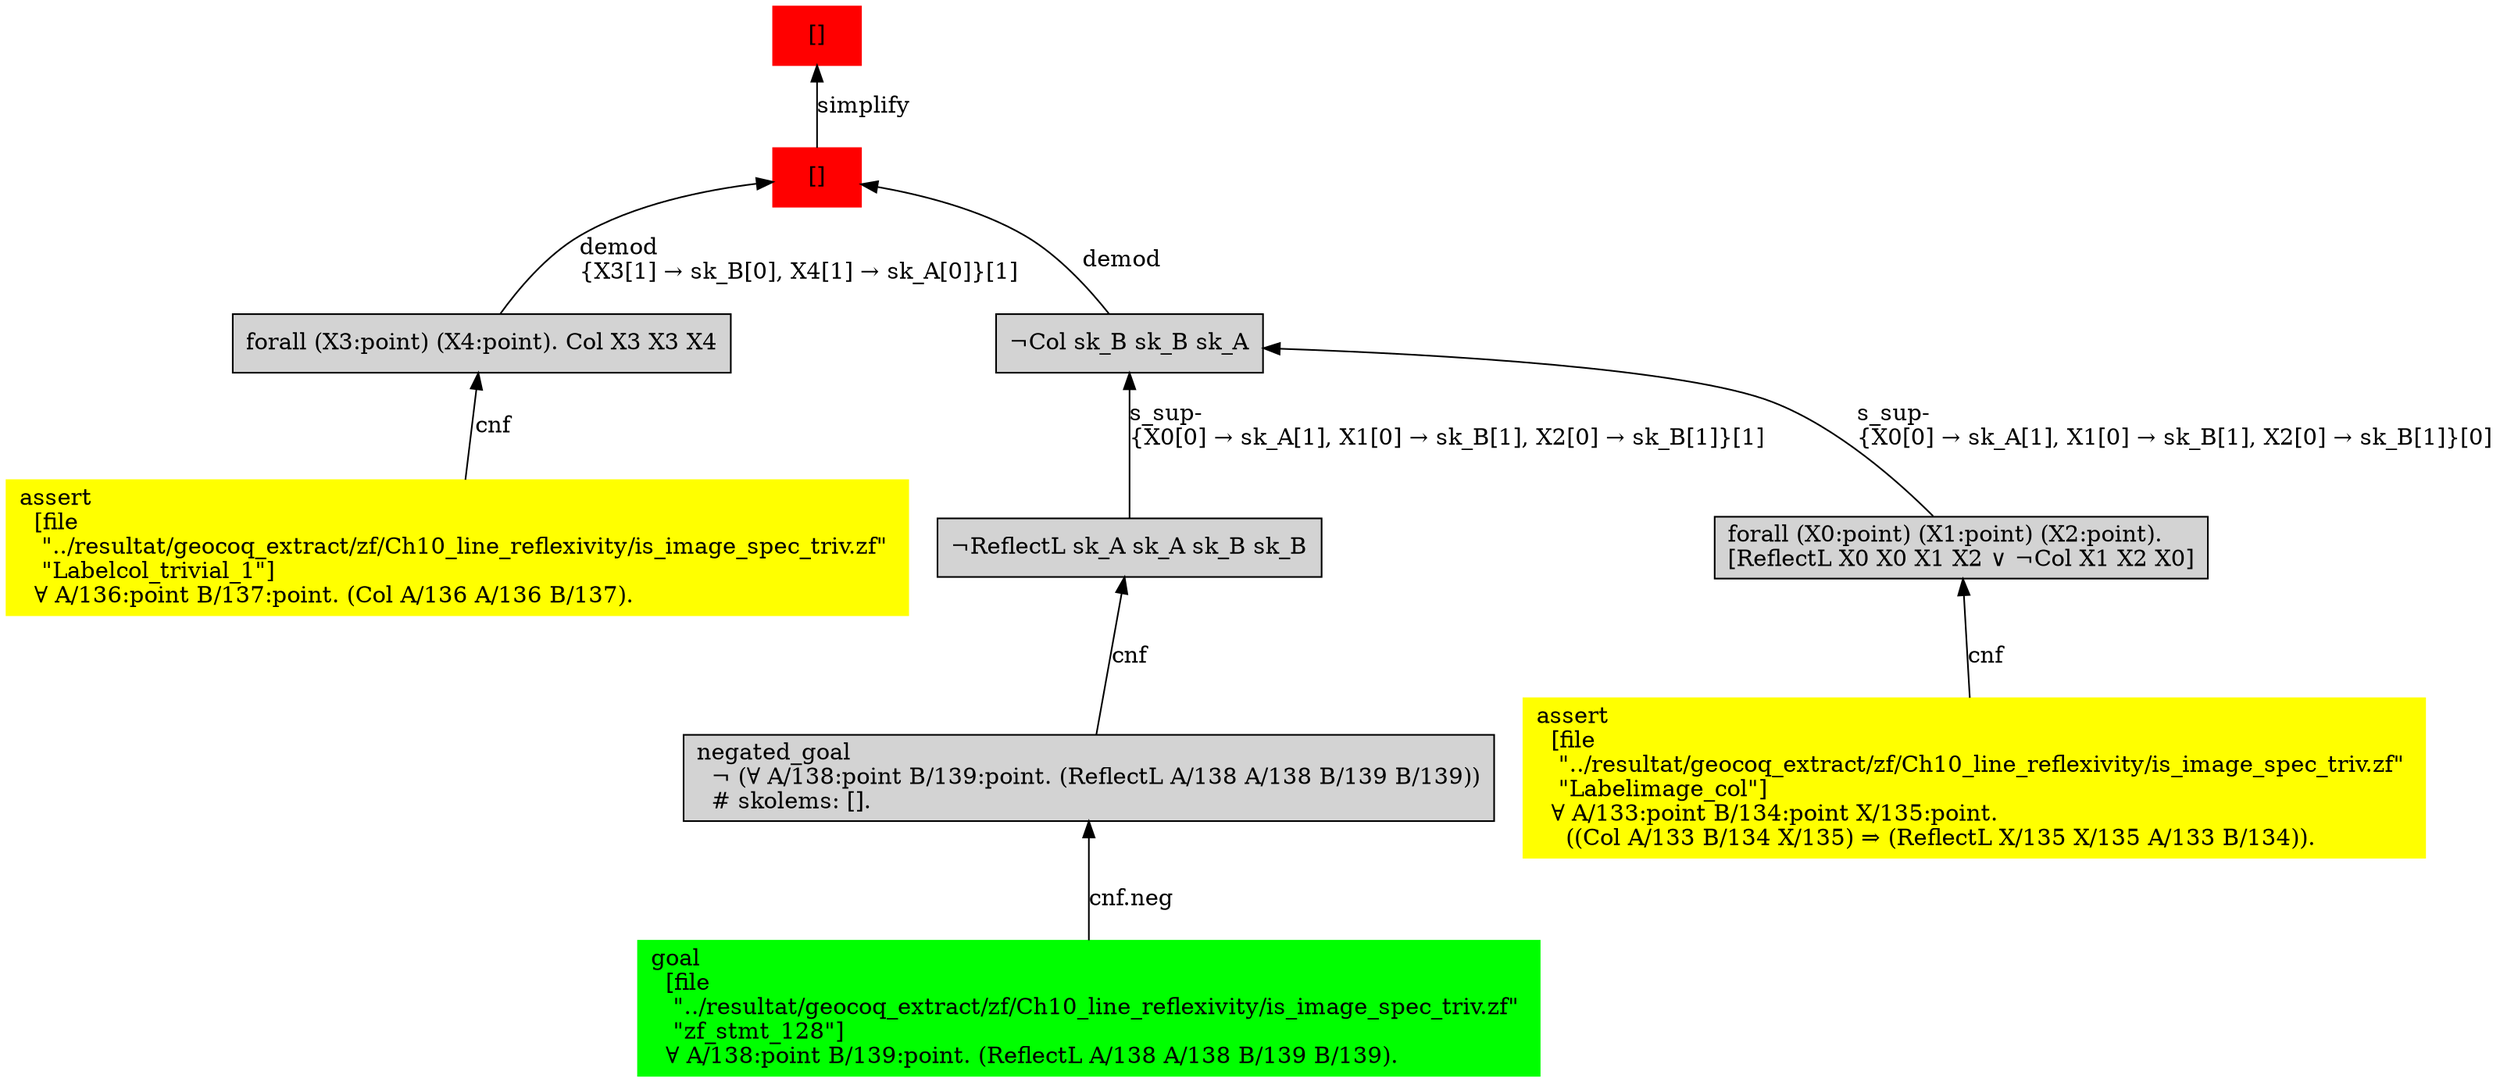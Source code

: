 digraph "unsat_graph" {
  vertex_0 [color=red, label="[]", shape=box, style=filled];
  vertex_0 -> vertex_1 [label="simplify", dir="back"];
  vertex_1 [color=red, label="[]", shape=box, style=filled];
  vertex_1 -> vertex_2 [label="demod\l\{X3[1] → sk_B[0], X4[1] → sk_A[0]\}[1]\l", dir="back"];
  vertex_2 [shape=box, label="forall (X3:point) (X4:point). Col X3 X3 X4\l", style=filled];
  vertex_2 -> vertex_3 [label="cnf", dir="back"];
  vertex_3 [color=yellow, shape=box, label="assert\l  [file\l   \"../resultat/geocoq_extract/zf/Ch10_line_reflexivity/is_image_spec_triv.zf\" \l   \"Labelcol_trivial_1\"]\l  ∀ A/136:point B/137:point. (Col A/136 A/136 B/137).\l", style=filled];
  vertex_1 -> vertex_4 [label="demod", dir="back"];
  vertex_4 [shape=box, label="¬Col sk_B sk_B sk_A\l", style=filled];
  vertex_4 -> vertex_5 [label="s_sup-\l\{X0[0] → sk_A[1], X1[0] → sk_B[1], X2[0] → sk_B[1]\}[1]\l", dir="back"];
  vertex_5 [shape=box, label="¬ReflectL sk_A sk_A sk_B sk_B\l", style=filled];
  vertex_5 -> vertex_6 [label="cnf", dir="back"];
  vertex_6 [shape=box, label="negated_goal\l  ¬ (∀ A/138:point B/139:point. (ReflectL A/138 A/138 B/139 B/139))\l  # skolems: [].\l", style=filled];
  vertex_6 -> vertex_7 [label="cnf.neg", dir="back"];
  vertex_7 [color=green, shape=box, label="goal\l  [file\l   \"../resultat/geocoq_extract/zf/Ch10_line_reflexivity/is_image_spec_triv.zf\" \l   \"zf_stmt_128\"]\l  ∀ A/138:point B/139:point. (ReflectL A/138 A/138 B/139 B/139).\l", style=filled];
  vertex_4 -> vertex_8 [label="s_sup-\l\{X0[0] → sk_A[1], X1[0] → sk_B[1], X2[0] → sk_B[1]\}[0]\l", dir="back"];
  vertex_8 [shape=box, label="forall (X0:point) (X1:point) (X2:point).\l[ReflectL X0 X0 X1 X2 ∨ ¬Col X1 X2 X0]\l", style=filled];
  vertex_8 -> vertex_9 [label="cnf", dir="back"];
  vertex_9 [color=yellow, shape=box, label="assert\l  [file\l   \"../resultat/geocoq_extract/zf/Ch10_line_reflexivity/is_image_spec_triv.zf\" \l   \"Labelimage_col\"]\l  ∀ A/133:point B/134:point X/135:point.\l    ((Col A/133 B/134 X/135) ⇒ (ReflectL X/135 X/135 A/133 B/134)).\l", style=filled];
  }


